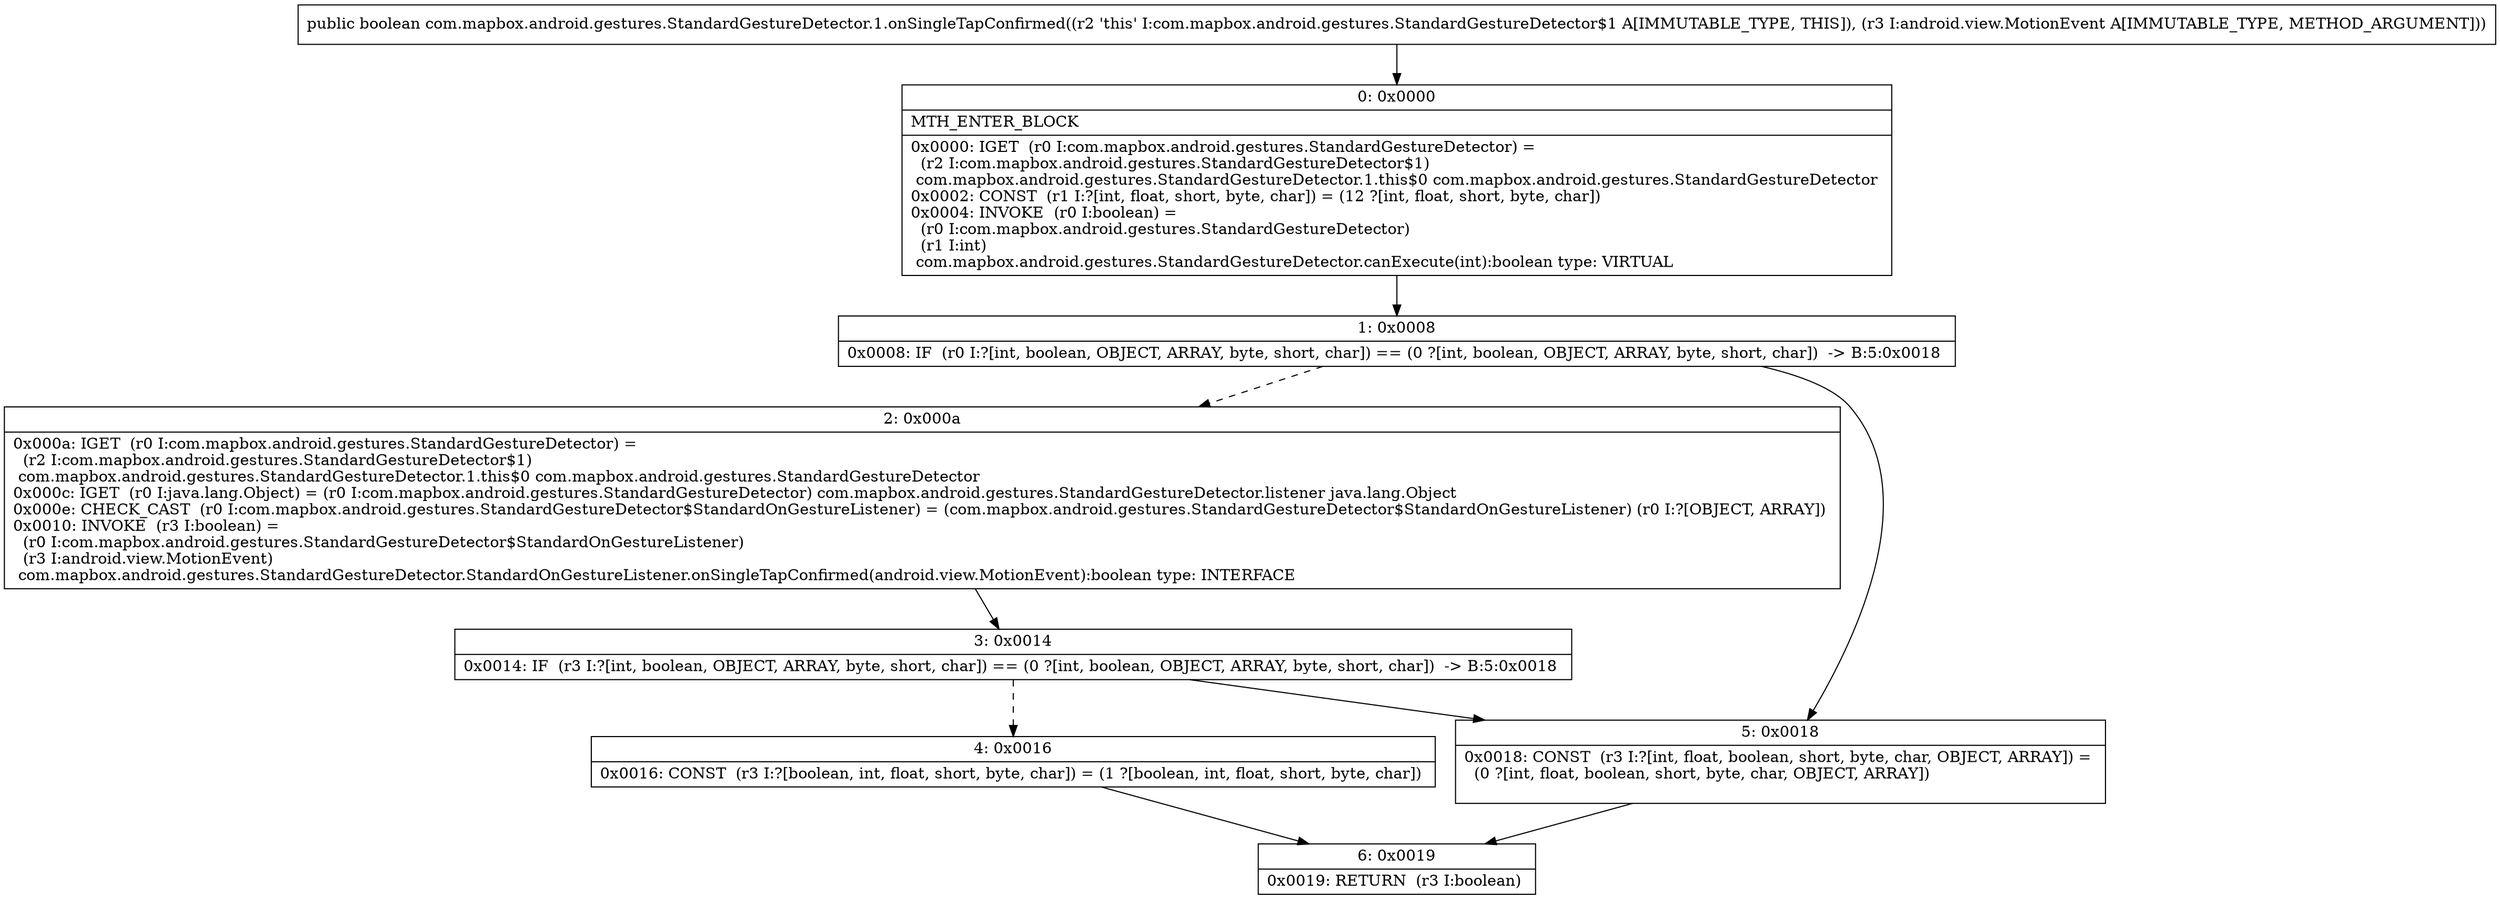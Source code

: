 digraph "CFG forcom.mapbox.android.gestures.StandardGestureDetector.1.onSingleTapConfirmed(Landroid\/view\/MotionEvent;)Z" {
Node_0 [shape=record,label="{0\:\ 0x0000|MTH_ENTER_BLOCK\l|0x0000: IGET  (r0 I:com.mapbox.android.gestures.StandardGestureDetector) = \l  (r2 I:com.mapbox.android.gestures.StandardGestureDetector$1)\l com.mapbox.android.gestures.StandardGestureDetector.1.this$0 com.mapbox.android.gestures.StandardGestureDetector \l0x0002: CONST  (r1 I:?[int, float, short, byte, char]) = (12 ?[int, float, short, byte, char]) \l0x0004: INVOKE  (r0 I:boolean) = \l  (r0 I:com.mapbox.android.gestures.StandardGestureDetector)\l  (r1 I:int)\l com.mapbox.android.gestures.StandardGestureDetector.canExecute(int):boolean type: VIRTUAL \l}"];
Node_1 [shape=record,label="{1\:\ 0x0008|0x0008: IF  (r0 I:?[int, boolean, OBJECT, ARRAY, byte, short, char]) == (0 ?[int, boolean, OBJECT, ARRAY, byte, short, char])  \-\> B:5:0x0018 \l}"];
Node_2 [shape=record,label="{2\:\ 0x000a|0x000a: IGET  (r0 I:com.mapbox.android.gestures.StandardGestureDetector) = \l  (r2 I:com.mapbox.android.gestures.StandardGestureDetector$1)\l com.mapbox.android.gestures.StandardGestureDetector.1.this$0 com.mapbox.android.gestures.StandardGestureDetector \l0x000c: IGET  (r0 I:java.lang.Object) = (r0 I:com.mapbox.android.gestures.StandardGestureDetector) com.mapbox.android.gestures.StandardGestureDetector.listener java.lang.Object \l0x000e: CHECK_CAST  (r0 I:com.mapbox.android.gestures.StandardGestureDetector$StandardOnGestureListener) = (com.mapbox.android.gestures.StandardGestureDetector$StandardOnGestureListener) (r0 I:?[OBJECT, ARRAY]) \l0x0010: INVOKE  (r3 I:boolean) = \l  (r0 I:com.mapbox.android.gestures.StandardGestureDetector$StandardOnGestureListener)\l  (r3 I:android.view.MotionEvent)\l com.mapbox.android.gestures.StandardGestureDetector.StandardOnGestureListener.onSingleTapConfirmed(android.view.MotionEvent):boolean type: INTERFACE \l}"];
Node_3 [shape=record,label="{3\:\ 0x0014|0x0014: IF  (r3 I:?[int, boolean, OBJECT, ARRAY, byte, short, char]) == (0 ?[int, boolean, OBJECT, ARRAY, byte, short, char])  \-\> B:5:0x0018 \l}"];
Node_4 [shape=record,label="{4\:\ 0x0016|0x0016: CONST  (r3 I:?[boolean, int, float, short, byte, char]) = (1 ?[boolean, int, float, short, byte, char]) \l}"];
Node_5 [shape=record,label="{5\:\ 0x0018|0x0018: CONST  (r3 I:?[int, float, boolean, short, byte, char, OBJECT, ARRAY]) = \l  (0 ?[int, float, boolean, short, byte, char, OBJECT, ARRAY])\l \l}"];
Node_6 [shape=record,label="{6\:\ 0x0019|0x0019: RETURN  (r3 I:boolean) \l}"];
MethodNode[shape=record,label="{public boolean com.mapbox.android.gestures.StandardGestureDetector.1.onSingleTapConfirmed((r2 'this' I:com.mapbox.android.gestures.StandardGestureDetector$1 A[IMMUTABLE_TYPE, THIS]), (r3 I:android.view.MotionEvent A[IMMUTABLE_TYPE, METHOD_ARGUMENT])) }"];
MethodNode -> Node_0;
Node_0 -> Node_1;
Node_1 -> Node_2[style=dashed];
Node_1 -> Node_5;
Node_2 -> Node_3;
Node_3 -> Node_4[style=dashed];
Node_3 -> Node_5;
Node_4 -> Node_6;
Node_5 -> Node_6;
}

